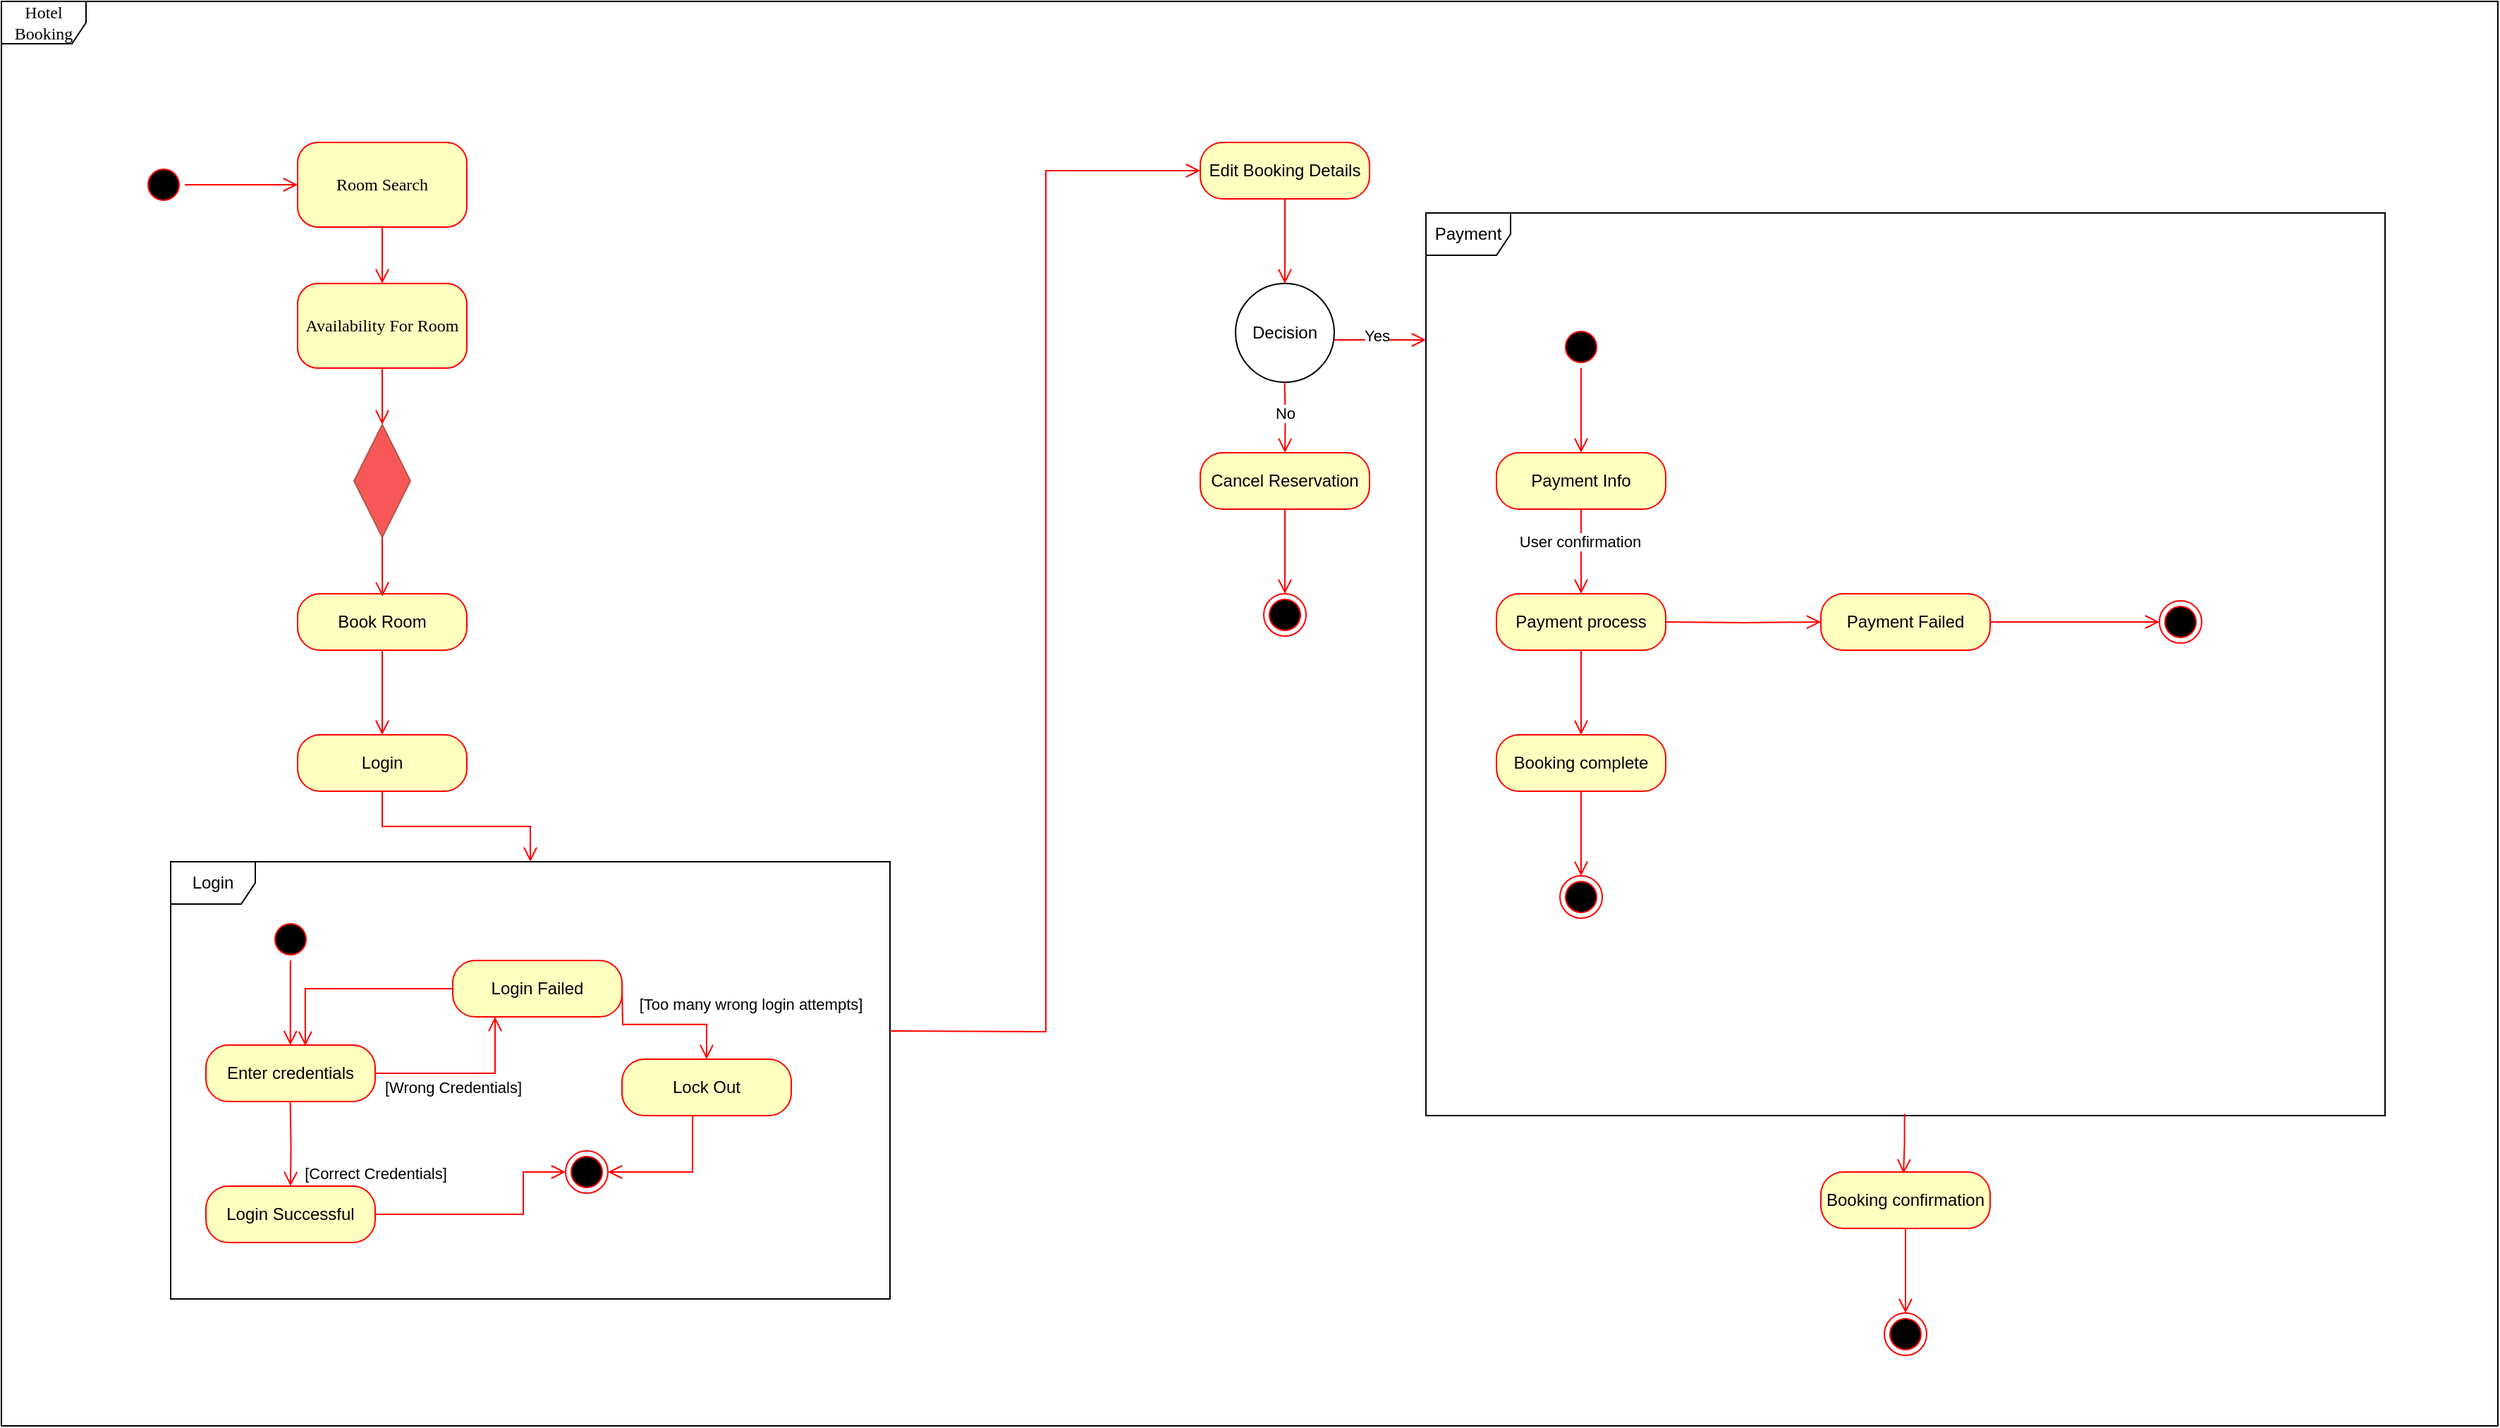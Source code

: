 <mxfile version="21.6.3" type="github">
  <diagram name="Page-1" id="58cdce13-f638-feb5-8d6f-7d28b1aa9fa0">
    <mxGraphModel dx="2345" dy="1015" grid="1" gridSize="10" guides="1" tooltips="1" connect="1" arrows="1" fold="1" page="1" pageScale="1" pageWidth="1100" pageHeight="850" background="none" math="0" shadow="0">
      <root>
        <mxCell id="0" />
        <mxCell id="1" parent="0" />
        <mxCell id="2a3bc250acf0617d-8" value="&lt;div&gt;Hotel Booking&lt;/div&gt;" style="shape=umlFrame;whiteSpace=wrap;html=1;rounded=1;shadow=0;comic=0;labelBackgroundColor=none;strokeWidth=1;fontFamily=Verdana;fontSize=12;align=center;" parent="1" vertex="1">
          <mxGeometry x="30" y="20" width="1770" height="1010" as="geometry" />
        </mxCell>
        <mxCell id="382b91b5511bd0f7-1" value="" style="ellipse;html=1;shape=startState;fillColor=#000000;strokeColor=#ff0000;rounded=1;shadow=0;comic=0;labelBackgroundColor=none;fontFamily=Verdana;fontSize=12;fontColor=#000000;align=center;direction=south;" parent="1" vertex="1">
          <mxGeometry x="130" y="135" width="30" height="30" as="geometry" />
        </mxCell>
        <mxCell id="382b91b5511bd0f7-6" value="Room Search" style="rounded=1;whiteSpace=wrap;html=1;arcSize=24;fillColor=#ffffc0;strokeColor=#ff0000;shadow=0;comic=0;labelBackgroundColor=none;fontFamily=Verdana;fontSize=12;fontColor=#000000;align=center;" parent="1" vertex="1">
          <mxGeometry x="240" y="120" width="120" height="60" as="geometry" />
        </mxCell>
        <mxCell id="382b91b5511bd0f7-7" value="Availability For Room" style="rounded=1;whiteSpace=wrap;html=1;arcSize=24;fillColor=#ffffc0;strokeColor=#ff0000;shadow=0;comic=0;labelBackgroundColor=none;fontFamily=Verdana;fontSize=12;fontColor=#000000;align=center;" parent="1" vertex="1">
          <mxGeometry x="240" y="220" width="120" height="60" as="geometry" />
        </mxCell>
        <mxCell id="2a3bc250acf0617d-9" style="edgeStyle=orthogonalEdgeStyle;html=1;labelBackgroundColor=none;endArrow=open;endSize=8;strokeColor=#ff0000;fontFamily=Verdana;fontSize=12;align=left;" parent="1" source="382b91b5511bd0f7-1" target="382b91b5511bd0f7-6" edge="1">
          <mxGeometry relative="1" as="geometry" />
        </mxCell>
        <mxCell id="X8b9M47o3NXMj6z46OcC-2" style="edgeStyle=orthogonalEdgeStyle;html=1;labelBackgroundColor=none;endArrow=open;endSize=8;strokeColor=#ff0000;fontFamily=Verdana;fontSize=12;align=left;exitX=0.5;exitY=1;exitDx=0;exitDy=0;" edge="1" parent="1" source="382b91b5511bd0f7-6" target="382b91b5511bd0f7-7">
          <mxGeometry relative="1" as="geometry">
            <mxPoint x="180" y="200" as="sourcePoint" />
            <mxPoint x="260" y="200" as="targetPoint" />
          </mxGeometry>
        </mxCell>
        <mxCell id="X8b9M47o3NXMj6z46OcC-5" style="edgeStyle=orthogonalEdgeStyle;html=1;labelBackgroundColor=none;endArrow=open;endSize=8;strokeColor=#ff0000;fontFamily=Verdana;fontSize=12;align=left;exitX=0.5;exitY=1;exitDx=0;exitDy=0;entryX=0.5;entryY=0;entryDx=0;entryDy=0;" edge="1" parent="1" source="382b91b5511bd0f7-7" target="X8b9M47o3NXMj6z46OcC-7">
          <mxGeometry relative="1" as="geometry">
            <mxPoint x="180" y="170" as="sourcePoint" />
            <mxPoint x="260" y="170" as="targetPoint" />
            <Array as="points">
              <mxPoint x="300" y="310" />
              <mxPoint x="300" y="310" />
            </Array>
          </mxGeometry>
        </mxCell>
        <mxCell id="X8b9M47o3NXMj6z46OcC-7" value="" style="rhombus;whiteSpace=wrap;html=1;fillColor=#F85757;strokeColor=#b85450;" vertex="1" parent="1">
          <mxGeometry x="280" y="320" width="40" height="80" as="geometry" />
        </mxCell>
        <mxCell id="X8b9M47o3NXMj6z46OcC-10" value="Book Room" style="rounded=1;whiteSpace=wrap;html=1;arcSize=40;fontColor=#000000;fillColor=#ffffc0;strokeColor=#ff0000;" vertex="1" parent="1">
          <mxGeometry x="240" y="440" width="120" height="40" as="geometry" />
        </mxCell>
        <mxCell id="X8b9M47o3NXMj6z46OcC-11" value="" style="edgeStyle=orthogonalEdgeStyle;html=1;verticalAlign=bottom;endArrow=open;endSize=8;strokeColor=#ff0000;rounded=0;" edge="1" source="X8b9M47o3NXMj6z46OcC-10" parent="1">
          <mxGeometry relative="1" as="geometry">
            <mxPoint x="300" y="540" as="targetPoint" />
          </mxGeometry>
        </mxCell>
        <mxCell id="X8b9M47o3NXMj6z46OcC-12" value="" style="edgeStyle=orthogonalEdgeStyle;html=1;verticalAlign=bottom;endArrow=open;endSize=8;strokeColor=#ff0000;rounded=0;exitX=0.5;exitY=1;exitDx=0;exitDy=0;entryX=0.501;entryY=0.048;entryDx=0;entryDy=0;entryPerimeter=0;" edge="1" parent="1" source="X8b9M47o3NXMj6z46OcC-7" target="X8b9M47o3NXMj6z46OcC-10">
          <mxGeometry relative="1" as="geometry">
            <mxPoint x="299.9" y="440" as="targetPoint" />
            <mxPoint x="299.9" y="380" as="sourcePoint" />
          </mxGeometry>
        </mxCell>
        <mxCell id="X8b9M47o3NXMj6z46OcC-13" value="Login" style="rounded=1;whiteSpace=wrap;html=1;arcSize=40;fontColor=#000000;fillColor=#ffffc0;strokeColor=#ff0000;" vertex="1" parent="1">
          <mxGeometry x="240" y="540" width="120" height="40" as="geometry" />
        </mxCell>
        <mxCell id="X8b9M47o3NXMj6z46OcC-14" value="" style="edgeStyle=orthogonalEdgeStyle;html=1;verticalAlign=bottom;endArrow=open;endSize=8;strokeColor=#ff0000;rounded=0;exitX=0.5;exitY=1;exitDx=0;exitDy=0;" edge="1" parent="1" source="X8b9M47o3NXMj6z46OcC-13" target="X8b9M47o3NXMj6z46OcC-15">
          <mxGeometry relative="1" as="geometry">
            <mxPoint x="300" y="640" as="targetPoint" />
            <mxPoint x="300" y="580" as="sourcePoint" />
          </mxGeometry>
        </mxCell>
        <mxCell id="X8b9M47o3NXMj6z46OcC-15" value="Login" style="shape=umlFrame;whiteSpace=wrap;html=1;pointerEvents=0;" vertex="1" parent="1">
          <mxGeometry x="150" y="630" width="510" height="310" as="geometry" />
        </mxCell>
        <mxCell id="X8b9M47o3NXMj6z46OcC-16" value="" style="ellipse;html=1;shape=startState;fillColor=#000000;strokeColor=#ff0000;" vertex="1" parent="1">
          <mxGeometry x="220" y="670" width="30" height="30" as="geometry" />
        </mxCell>
        <mxCell id="X8b9M47o3NXMj6z46OcC-17" value="" style="edgeStyle=orthogonalEdgeStyle;html=1;verticalAlign=bottom;endArrow=open;endSize=8;strokeColor=#ff0000;rounded=0;" edge="1" parent="1">
          <mxGeometry relative="1" as="geometry">
            <mxPoint x="234.87" y="760" as="targetPoint" />
            <mxPoint x="234.87" y="700.0" as="sourcePoint" />
          </mxGeometry>
        </mxCell>
        <mxCell id="X8b9M47o3NXMj6z46OcC-18" value="Enter credentials" style="rounded=1;whiteSpace=wrap;html=1;arcSize=40;fontColor=#000000;fillColor=#ffffc0;strokeColor=#ff0000;" vertex="1" parent="1">
          <mxGeometry x="175" y="760" width="120" height="40" as="geometry" />
        </mxCell>
        <mxCell id="X8b9M47o3NXMj6z46OcC-19" value="" style="edgeStyle=orthogonalEdgeStyle;html=1;verticalAlign=bottom;endArrow=open;endSize=8;strokeColor=#ff0000;rounded=0;entryX=0.25;entryY=1;entryDx=0;entryDy=0;" edge="1" source="X8b9M47o3NXMj6z46OcC-18" parent="1" target="X8b9M47o3NXMj6z46OcC-20">
          <mxGeometry relative="1" as="geometry">
            <mxPoint x="450" y="740" as="targetPoint" />
          </mxGeometry>
        </mxCell>
        <mxCell id="X8b9M47o3NXMj6z46OcC-29" value="&lt;div&gt;[Wrong Credentials]&lt;/div&gt;" style="edgeLabel;html=1;align=center;verticalAlign=middle;resizable=0;points=[];" vertex="1" connectable="0" parent="X8b9M47o3NXMj6z46OcC-19">
          <mxGeometry x="-0.549" y="1" relative="1" as="geometry">
            <mxPoint x="27" y="11" as="offset" />
          </mxGeometry>
        </mxCell>
        <mxCell id="X8b9M47o3NXMj6z46OcC-20" value="Login Failed" style="rounded=1;whiteSpace=wrap;html=1;arcSize=40;fontColor=#000000;fillColor=#ffffc0;strokeColor=#ff0000;" vertex="1" parent="1">
          <mxGeometry x="350" y="700" width="120" height="40" as="geometry" />
        </mxCell>
        <mxCell id="X8b9M47o3NXMj6z46OcC-21" value="" style="edgeStyle=orthogonalEdgeStyle;html=1;verticalAlign=bottom;endArrow=open;endSize=8;strokeColor=#ff0000;rounded=0;entryX=0.587;entryY=0.012;entryDx=0;entryDy=0;entryPerimeter=0;" edge="1" source="X8b9M47o3NXMj6z46OcC-20" parent="1" target="X8b9M47o3NXMj6z46OcC-18">
          <mxGeometry relative="1" as="geometry">
            <mxPoint x="410" y="800" as="targetPoint" />
          </mxGeometry>
        </mxCell>
        <mxCell id="X8b9M47o3NXMj6z46OcC-22" value="Login Successful" style="rounded=1;whiteSpace=wrap;html=1;arcSize=40;fontColor=#000000;fillColor=#ffffc0;strokeColor=#ff0000;" vertex="1" parent="1">
          <mxGeometry x="175" y="860" width="120" height="40" as="geometry" />
        </mxCell>
        <mxCell id="X8b9M47o3NXMj6z46OcC-23" value="" style="edgeStyle=orthogonalEdgeStyle;html=1;verticalAlign=bottom;endArrow=open;endSize=8;strokeColor=#ff0000;rounded=0;entryX=0;entryY=0.5;entryDx=0;entryDy=0;" edge="1" source="X8b9M47o3NXMj6z46OcC-22" parent="1" target="X8b9M47o3NXMj6z46OcC-25">
          <mxGeometry relative="1" as="geometry">
            <mxPoint x="235" y="930" as="targetPoint" />
            <Array as="points">
              <mxPoint x="400" y="880" />
              <mxPoint x="400" y="850" />
            </Array>
          </mxGeometry>
        </mxCell>
        <mxCell id="X8b9M47o3NXMj6z46OcC-24" value="" style="edgeStyle=orthogonalEdgeStyle;html=1;verticalAlign=bottom;endArrow=open;endSize=8;strokeColor=#ff0000;rounded=0;entryX=0.5;entryY=0;entryDx=0;entryDy=0;" edge="1" parent="1" target="X8b9M47o3NXMj6z46OcC-22">
          <mxGeometry relative="1" as="geometry">
            <mxPoint x="234.77" y="860" as="targetPoint" />
            <mxPoint x="234.77" y="800" as="sourcePoint" />
          </mxGeometry>
        </mxCell>
        <mxCell id="X8b9M47o3NXMj6z46OcC-30" value="[Correct Credentials]" style="edgeLabel;html=1;align=center;verticalAlign=middle;resizable=0;points=[];" vertex="1" connectable="0" parent="X8b9M47o3NXMj6z46OcC-24">
          <mxGeometry x="-0.225" relative="1" as="geometry">
            <mxPoint x="60" y="27" as="offset" />
          </mxGeometry>
        </mxCell>
        <mxCell id="X8b9M47o3NXMj6z46OcC-25" value="" style="ellipse;html=1;shape=endState;fillColor=#000000;strokeColor=#ff0000;" vertex="1" parent="1">
          <mxGeometry x="430" y="835" width="30" height="30" as="geometry" />
        </mxCell>
        <mxCell id="X8b9M47o3NXMj6z46OcC-26" value="Lock Out" style="rounded=1;whiteSpace=wrap;html=1;arcSize=40;fontColor=#000000;fillColor=#ffffc0;strokeColor=#ff0000;" vertex="1" parent="1">
          <mxGeometry x="470" y="770" width="120" height="40" as="geometry" />
        </mxCell>
        <mxCell id="X8b9M47o3NXMj6z46OcC-27" value="" style="edgeStyle=orthogonalEdgeStyle;html=1;verticalAlign=bottom;endArrow=open;endSize=8;strokeColor=#ff0000;rounded=0;entryX=1;entryY=0.5;entryDx=0;entryDy=0;exitX=0.426;exitY=1.013;exitDx=0;exitDy=0;exitPerimeter=0;" edge="1" source="X8b9M47o3NXMj6z46OcC-26" parent="1" target="X8b9M47o3NXMj6z46OcC-25">
          <mxGeometry relative="1" as="geometry">
            <mxPoint x="530" y="870" as="targetPoint" />
            <Array as="points">
              <mxPoint x="520" y="811" />
              <mxPoint x="520" y="850" />
            </Array>
          </mxGeometry>
        </mxCell>
        <mxCell id="X8b9M47o3NXMj6z46OcC-28" value="" style="edgeStyle=orthogonalEdgeStyle;html=1;verticalAlign=bottom;endArrow=open;endSize=8;strokeColor=#ff0000;rounded=0;entryX=0.5;entryY=0;entryDx=0;entryDy=0;" edge="1" parent="1" target="X8b9M47o3NXMj6z46OcC-26">
          <mxGeometry relative="1" as="geometry">
            <mxPoint x="605" y="719.73" as="targetPoint" />
            <mxPoint x="470" y="719.73" as="sourcePoint" />
          </mxGeometry>
        </mxCell>
        <mxCell id="X8b9M47o3NXMj6z46OcC-31" value="[Too many wrong login attempts]" style="edgeLabel;html=1;align=center;verticalAlign=middle;resizable=0;points=[];" vertex="1" connectable="0" parent="X8b9M47o3NXMj6z46OcC-28">
          <mxGeometry x="0.269" relative="1" as="geometry">
            <mxPoint x="46" y="-15" as="offset" />
          </mxGeometry>
        </mxCell>
        <mxCell id="X8b9M47o3NXMj6z46OcC-32" value="Edit Booking Details" style="rounded=1;whiteSpace=wrap;html=1;arcSize=40;fontColor=#000000;fillColor=#ffffc0;strokeColor=#ff0000;" vertex="1" parent="1">
          <mxGeometry x="880" y="120" width="120" height="40" as="geometry" />
        </mxCell>
        <mxCell id="X8b9M47o3NXMj6z46OcC-33" value="" style="edgeStyle=orthogonalEdgeStyle;html=1;verticalAlign=bottom;endArrow=open;endSize=8;strokeColor=#ff0000;rounded=0;" edge="1" source="X8b9M47o3NXMj6z46OcC-32" parent="1">
          <mxGeometry relative="1" as="geometry">
            <mxPoint x="940" y="220" as="targetPoint" />
          </mxGeometry>
        </mxCell>
        <mxCell id="X8b9M47o3NXMj6z46OcC-34" value="" style="edgeStyle=orthogonalEdgeStyle;html=1;verticalAlign=bottom;endArrow=open;endSize=8;strokeColor=#ff0000;rounded=0;exitX=0.5;exitY=1;exitDx=0;exitDy=0;entryX=0;entryY=0.5;entryDx=0;entryDy=0;" edge="1" parent="1" target="X8b9M47o3NXMj6z46OcC-32">
          <mxGeometry relative="1" as="geometry">
            <mxPoint x="765" y="800" as="targetPoint" />
            <mxPoint x="660" y="750" as="sourcePoint" />
          </mxGeometry>
        </mxCell>
        <mxCell id="X8b9M47o3NXMj6z46OcC-35" value="Decision" style="ellipse;whiteSpace=wrap;html=1;" vertex="1" parent="1">
          <mxGeometry x="905" y="220" width="70" height="70" as="geometry" />
        </mxCell>
        <mxCell id="X8b9M47o3NXMj6z46OcC-42" value="" style="edgeStyle=orthogonalEdgeStyle;html=1;verticalAlign=bottom;endArrow=open;endSize=8;strokeColor=#ff0000;rounded=0;entryX=0;entryY=0.5;entryDx=0;entryDy=0;" edge="1" parent="1">
          <mxGeometry relative="1" as="geometry">
            <mxPoint x="1040" y="260" as="targetPoint" />
            <mxPoint x="975" y="260" as="sourcePoint" />
          </mxGeometry>
        </mxCell>
        <mxCell id="X8b9M47o3NXMj6z46OcC-50" value="Yes" style="edgeLabel;html=1;align=center;verticalAlign=middle;resizable=0;points=[];" vertex="1" connectable="0" parent="X8b9M47o3NXMj6z46OcC-42">
          <mxGeometry x="-0.096" y="3" relative="1" as="geometry">
            <mxPoint as="offset" />
          </mxGeometry>
        </mxCell>
        <mxCell id="X8b9M47o3NXMj6z46OcC-43" value="Payment" style="shape=umlFrame;whiteSpace=wrap;html=1;pointerEvents=0;" vertex="1" parent="1">
          <mxGeometry x="1040" y="170" width="680" height="640" as="geometry" />
        </mxCell>
        <mxCell id="X8b9M47o3NXMj6z46OcC-44" value="Payment Info" style="rounded=1;whiteSpace=wrap;html=1;arcSize=40;fontColor=#000000;fillColor=#ffffc0;strokeColor=#ff0000;" vertex="1" parent="1">
          <mxGeometry x="1090" y="340" width="120" height="40" as="geometry" />
        </mxCell>
        <mxCell id="X8b9M47o3NXMj6z46OcC-45" value="" style="edgeStyle=orthogonalEdgeStyle;html=1;verticalAlign=bottom;endArrow=open;endSize=8;strokeColor=#ff0000;rounded=0;" edge="1" source="X8b9M47o3NXMj6z46OcC-44" parent="1">
          <mxGeometry relative="1" as="geometry">
            <mxPoint x="1150" y="440" as="targetPoint" />
          </mxGeometry>
        </mxCell>
        <mxCell id="X8b9M47o3NXMj6z46OcC-55" value="User confirmation" style="edgeLabel;html=1;align=center;verticalAlign=middle;resizable=0;points=[];" vertex="1" connectable="0" parent="X8b9M47o3NXMj6z46OcC-45">
          <mxGeometry x="-0.245" y="-1" relative="1" as="geometry">
            <mxPoint as="offset" />
          </mxGeometry>
        </mxCell>
        <mxCell id="X8b9M47o3NXMj6z46OcC-46" value="" style="ellipse;html=1;shape=startState;fillColor=#000000;strokeColor=#ff0000;" vertex="1" parent="1">
          <mxGeometry x="1135" y="250" width="30" height="30" as="geometry" />
        </mxCell>
        <mxCell id="X8b9M47o3NXMj6z46OcC-47" value="" style="edgeStyle=orthogonalEdgeStyle;html=1;verticalAlign=bottom;endArrow=open;endSize=8;strokeColor=#ff0000;rounded=0;" edge="1" source="X8b9M47o3NXMj6z46OcC-46" parent="1">
          <mxGeometry relative="1" as="geometry">
            <mxPoint x="1150" y="340" as="targetPoint" />
          </mxGeometry>
        </mxCell>
        <mxCell id="X8b9M47o3NXMj6z46OcC-48" value="Cancel Reservation" style="rounded=1;whiteSpace=wrap;html=1;arcSize=40;fontColor=#000000;fillColor=#ffffc0;strokeColor=#ff0000;" vertex="1" parent="1">
          <mxGeometry x="880" y="340" width="120" height="40" as="geometry" />
        </mxCell>
        <mxCell id="X8b9M47o3NXMj6z46OcC-49" value="" style="edgeStyle=orthogonalEdgeStyle;html=1;verticalAlign=bottom;endArrow=open;endSize=8;strokeColor=#ff0000;rounded=0;" edge="1" source="X8b9M47o3NXMj6z46OcC-48" parent="1">
          <mxGeometry relative="1" as="geometry">
            <mxPoint x="940" y="440" as="targetPoint" />
          </mxGeometry>
        </mxCell>
        <mxCell id="X8b9M47o3NXMj6z46OcC-51" value="" style="edgeStyle=orthogonalEdgeStyle;html=1;verticalAlign=bottom;endArrow=open;endSize=8;strokeColor=#ff0000;rounded=0;" edge="1" parent="1">
          <mxGeometry relative="1" as="geometry">
            <mxPoint x="940" y="340" as="targetPoint" />
            <mxPoint x="939.8" y="290" as="sourcePoint" />
          </mxGeometry>
        </mxCell>
        <mxCell id="X8b9M47o3NXMj6z46OcC-68" value="No" style="edgeLabel;html=1;align=center;verticalAlign=middle;resizable=0;points=[];" vertex="1" connectable="0" parent="X8b9M47o3NXMj6z46OcC-51">
          <mxGeometry x="-0.115" relative="1" as="geometry">
            <mxPoint as="offset" />
          </mxGeometry>
        </mxCell>
        <mxCell id="X8b9M47o3NXMj6z46OcC-52" value="" style="ellipse;html=1;shape=endState;fillColor=#000000;strokeColor=#ff0000;" vertex="1" parent="1">
          <mxGeometry x="925" y="440" width="30" height="30" as="geometry" />
        </mxCell>
        <mxCell id="X8b9M47o3NXMj6z46OcC-53" value="Payment process" style="rounded=1;whiteSpace=wrap;html=1;arcSize=40;fontColor=#000000;fillColor=#ffffc0;strokeColor=#ff0000;" vertex="1" parent="1">
          <mxGeometry x="1090" y="440" width="120" height="40" as="geometry" />
        </mxCell>
        <mxCell id="X8b9M47o3NXMj6z46OcC-54" value="" style="edgeStyle=orthogonalEdgeStyle;html=1;verticalAlign=bottom;endArrow=open;endSize=8;strokeColor=#ff0000;rounded=0;" edge="1" source="X8b9M47o3NXMj6z46OcC-53" parent="1">
          <mxGeometry relative="1" as="geometry">
            <mxPoint x="1150" y="540" as="targetPoint" />
          </mxGeometry>
        </mxCell>
        <mxCell id="X8b9M47o3NXMj6z46OcC-56" value="Booking complete" style="rounded=1;whiteSpace=wrap;html=1;arcSize=40;fontColor=#000000;fillColor=#ffffc0;strokeColor=#ff0000;" vertex="1" parent="1">
          <mxGeometry x="1090" y="540" width="120" height="40" as="geometry" />
        </mxCell>
        <mxCell id="X8b9M47o3NXMj6z46OcC-57" value="" style="edgeStyle=orthogonalEdgeStyle;html=1;verticalAlign=bottom;endArrow=open;endSize=8;strokeColor=#ff0000;rounded=0;" edge="1" source="X8b9M47o3NXMj6z46OcC-56" parent="1">
          <mxGeometry relative="1" as="geometry">
            <mxPoint x="1150" y="640" as="targetPoint" />
          </mxGeometry>
        </mxCell>
        <mxCell id="X8b9M47o3NXMj6z46OcC-60" value="Payment Failed" style="rounded=1;whiteSpace=wrap;html=1;arcSize=40;fontColor=#000000;fillColor=#ffffc0;strokeColor=#ff0000;" vertex="1" parent="1">
          <mxGeometry x="1320" y="440" width="120" height="40" as="geometry" />
        </mxCell>
        <mxCell id="X8b9M47o3NXMj6z46OcC-61" value="" style="edgeStyle=orthogonalEdgeStyle;html=1;verticalAlign=bottom;endArrow=open;endSize=8;strokeColor=#ff0000;rounded=0;exitX=1;exitY=0.5;exitDx=0;exitDy=0;" edge="1" source="X8b9M47o3NXMj6z46OcC-60" parent="1">
          <mxGeometry relative="1" as="geometry">
            <mxPoint x="1560" y="460" as="targetPoint" />
          </mxGeometry>
        </mxCell>
        <mxCell id="X8b9M47o3NXMj6z46OcC-62" value="" style="edgeStyle=orthogonalEdgeStyle;html=1;verticalAlign=bottom;endArrow=open;endSize=8;strokeColor=#ff0000;rounded=0;entryX=0;entryY=0.5;entryDx=0;entryDy=0;" edge="1" parent="1" target="X8b9M47o3NXMj6z46OcC-60">
          <mxGeometry relative="1" as="geometry">
            <mxPoint x="1210" y="520" as="targetPoint" />
            <mxPoint x="1210" y="460" as="sourcePoint" />
          </mxGeometry>
        </mxCell>
        <mxCell id="X8b9M47o3NXMj6z46OcC-65" value="" style="ellipse;html=1;shape=endState;fillColor=#000000;strokeColor=#ff0000;" vertex="1" parent="1">
          <mxGeometry x="1560" y="445" width="30" height="30" as="geometry" />
        </mxCell>
        <mxCell id="X8b9M47o3NXMj6z46OcC-69" value="" style="ellipse;html=1;shape=endState;fillColor=#000000;strokeColor=#ff0000;" vertex="1" parent="1">
          <mxGeometry x="1135" y="640" width="30" height="30" as="geometry" />
        </mxCell>
        <mxCell id="X8b9M47o3NXMj6z46OcC-70" value="" style="ellipse;html=1;shape=endState;fillColor=#000000;strokeColor=#ff0000;" vertex="1" parent="1">
          <mxGeometry x="1365" y="950" width="30" height="30" as="geometry" />
        </mxCell>
        <mxCell id="X8b9M47o3NXMj6z46OcC-71" value="Booking confirmation" style="rounded=1;whiteSpace=wrap;html=1;arcSize=40;fontColor=#000000;fillColor=#ffffc0;strokeColor=#ff0000;" vertex="1" parent="1">
          <mxGeometry x="1320" y="850" width="120" height="40" as="geometry" />
        </mxCell>
        <mxCell id="X8b9M47o3NXMj6z46OcC-72" value="" style="edgeStyle=orthogonalEdgeStyle;html=1;verticalAlign=bottom;endArrow=open;endSize=8;strokeColor=#ff0000;rounded=0;" edge="1" source="X8b9M47o3NXMj6z46OcC-71" parent="1">
          <mxGeometry relative="1" as="geometry">
            <mxPoint x="1380" y="950" as="targetPoint" />
          </mxGeometry>
        </mxCell>
        <mxCell id="X8b9M47o3NXMj6z46OcC-73" value="" style="edgeStyle=orthogonalEdgeStyle;html=1;verticalAlign=bottom;endArrow=open;endSize=8;strokeColor=#ff0000;rounded=0;exitX=0.499;exitY=0.998;exitDx=0;exitDy=0;exitPerimeter=0;entryX=0.488;entryY=0.028;entryDx=0;entryDy=0;entryPerimeter=0;" edge="1" parent="1" source="X8b9M47o3NXMj6z46OcC-43" target="X8b9M47o3NXMj6z46OcC-71">
          <mxGeometry relative="1" as="geometry">
            <mxPoint x="1379.88" y="850" as="targetPoint" />
            <mxPoint x="1379.88" y="790" as="sourcePoint" />
          </mxGeometry>
        </mxCell>
      </root>
    </mxGraphModel>
  </diagram>
</mxfile>

